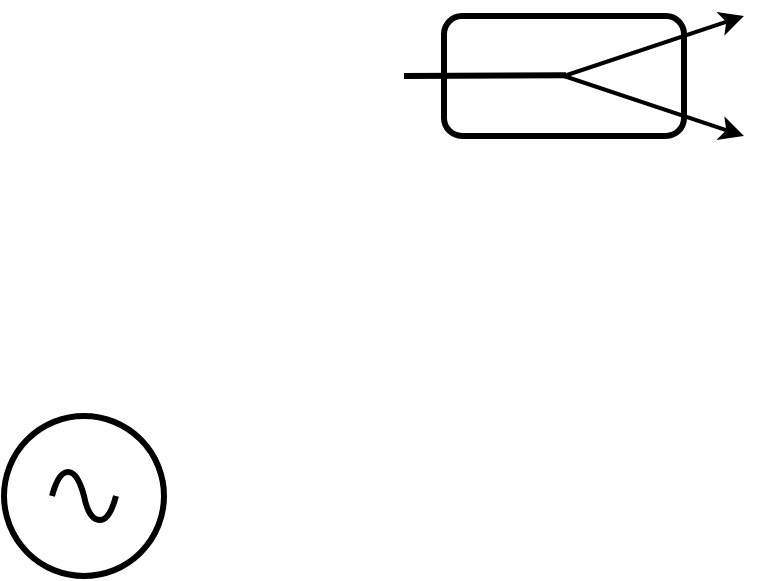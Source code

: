 <mxfile version="26.0.6">
  <diagram name="Page-1" id="kf-HXMYHtJ7qkP8PMGID">
    <mxGraphModel dx="830" dy="470" grid="1" gridSize="10" guides="1" tooltips="1" connect="1" arrows="1" fold="1" page="1" pageScale="1" pageWidth="1100" pageHeight="500" math="0" shadow="0">
      <root>
        <mxCell id="0" />
        <mxCell id="1" parent="0" />
        <mxCell id="2XvLTmgFa15NH41Y0j28-1" value="" style="pointerEvents=1;verticalLabelPosition=bottom;shadow=0;dashed=0;align=center;html=1;verticalAlign=top;shape=mxgraph.electrical.signal_sources.source;aspect=fixed;points=[[0.5,0,0],[1,0.5,0],[0.5,1,0],[0,0.5,0]];elSignalType=ac;strokeWidth=3;" vertex="1" parent="1">
          <mxGeometry x="70" y="300" width="80" height="80" as="geometry" />
        </mxCell>
        <mxCell id="2XvLTmgFa15NH41Y0j28-6" value="" style="group" vertex="1" connectable="0" parent="1">
          <mxGeometry x="270" y="100" width="170" height="60" as="geometry" />
        </mxCell>
        <mxCell id="2XvLTmgFa15NH41Y0j28-2" value="" style="rounded=1;whiteSpace=wrap;html=1;strokeWidth=3;" vertex="1" parent="2XvLTmgFa15NH41Y0j28-6">
          <mxGeometry x="20" width="120" height="60" as="geometry" />
        </mxCell>
        <mxCell id="2XvLTmgFa15NH41Y0j28-3" value="" style="endArrow=none;html=1;rounded=0;strokeWidth=3;" edge="1" parent="2XvLTmgFa15NH41Y0j28-6">
          <mxGeometry width="50" height="50" relative="1" as="geometry">
            <mxPoint y="30" as="sourcePoint" />
            <mxPoint x="81" y="29.57" as="targetPoint" />
          </mxGeometry>
        </mxCell>
        <mxCell id="2XvLTmgFa15NH41Y0j28-4" value="" style="endArrow=classic;html=1;rounded=0;strokeWidth=2;" edge="1" parent="2XvLTmgFa15NH41Y0j28-6">
          <mxGeometry width="50" height="50" relative="1" as="geometry">
            <mxPoint x="79.997" y="30" as="sourcePoint" />
            <mxPoint x="170" y="60" as="targetPoint" />
          </mxGeometry>
        </mxCell>
        <mxCell id="2XvLTmgFa15NH41Y0j28-5" value="" style="endArrow=classic;html=1;rounded=0;strokeWidth=2;" edge="1" parent="2XvLTmgFa15NH41Y0j28-6">
          <mxGeometry width="50" height="50" relative="1" as="geometry">
            <mxPoint x="79.997" y="30" as="sourcePoint" />
            <mxPoint x="170" as="targetPoint" />
          </mxGeometry>
        </mxCell>
      </root>
    </mxGraphModel>
  </diagram>
</mxfile>
